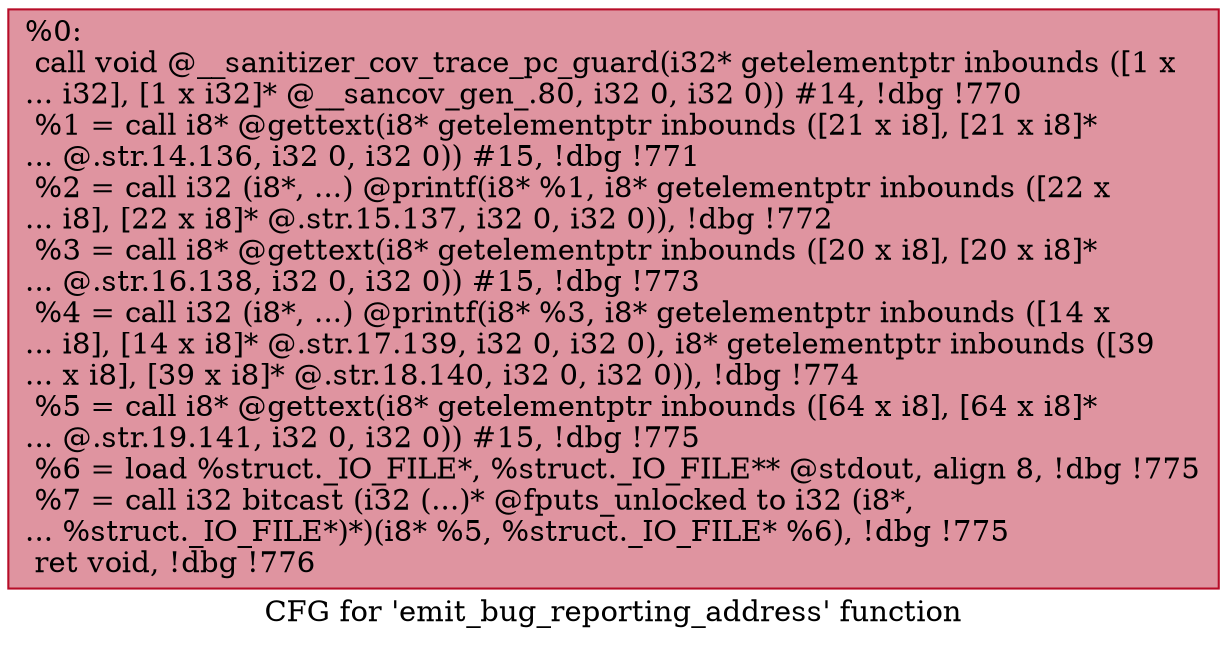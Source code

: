 digraph "CFG for 'emit_bug_reporting_address' function" {
	label="CFG for 'emit_bug_reporting_address' function";

	Node0x5555558fbb20 [shape=record,color="#b70d28ff", style=filled, fillcolor="#b70d2870",label="{%0:\l  call void @__sanitizer_cov_trace_pc_guard(i32* getelementptr inbounds ([1 x\l... i32], [1 x i32]* @__sancov_gen_.80, i32 0, i32 0)) #14, !dbg !770\l  %1 = call i8* @gettext(i8* getelementptr inbounds ([21 x i8], [21 x i8]*\l... @.str.14.136, i32 0, i32 0)) #15, !dbg !771\l  %2 = call i32 (i8*, ...) @printf(i8* %1, i8* getelementptr inbounds ([22 x\l... i8], [22 x i8]* @.str.15.137, i32 0, i32 0)), !dbg !772\l  %3 = call i8* @gettext(i8* getelementptr inbounds ([20 x i8], [20 x i8]*\l... @.str.16.138, i32 0, i32 0)) #15, !dbg !773\l  %4 = call i32 (i8*, ...) @printf(i8* %3, i8* getelementptr inbounds ([14 x\l... i8], [14 x i8]* @.str.17.139, i32 0, i32 0), i8* getelementptr inbounds ([39\l... x i8], [39 x i8]* @.str.18.140, i32 0, i32 0)), !dbg !774\l  %5 = call i8* @gettext(i8* getelementptr inbounds ([64 x i8], [64 x i8]*\l... @.str.19.141, i32 0, i32 0)) #15, !dbg !775\l  %6 = load %struct._IO_FILE*, %struct._IO_FILE** @stdout, align 8, !dbg !775\l  %7 = call i32 bitcast (i32 (...)* @fputs_unlocked to i32 (i8*,\l... %struct._IO_FILE*)*)(i8* %5, %struct._IO_FILE* %6), !dbg !775\l  ret void, !dbg !776\l}"];
}
